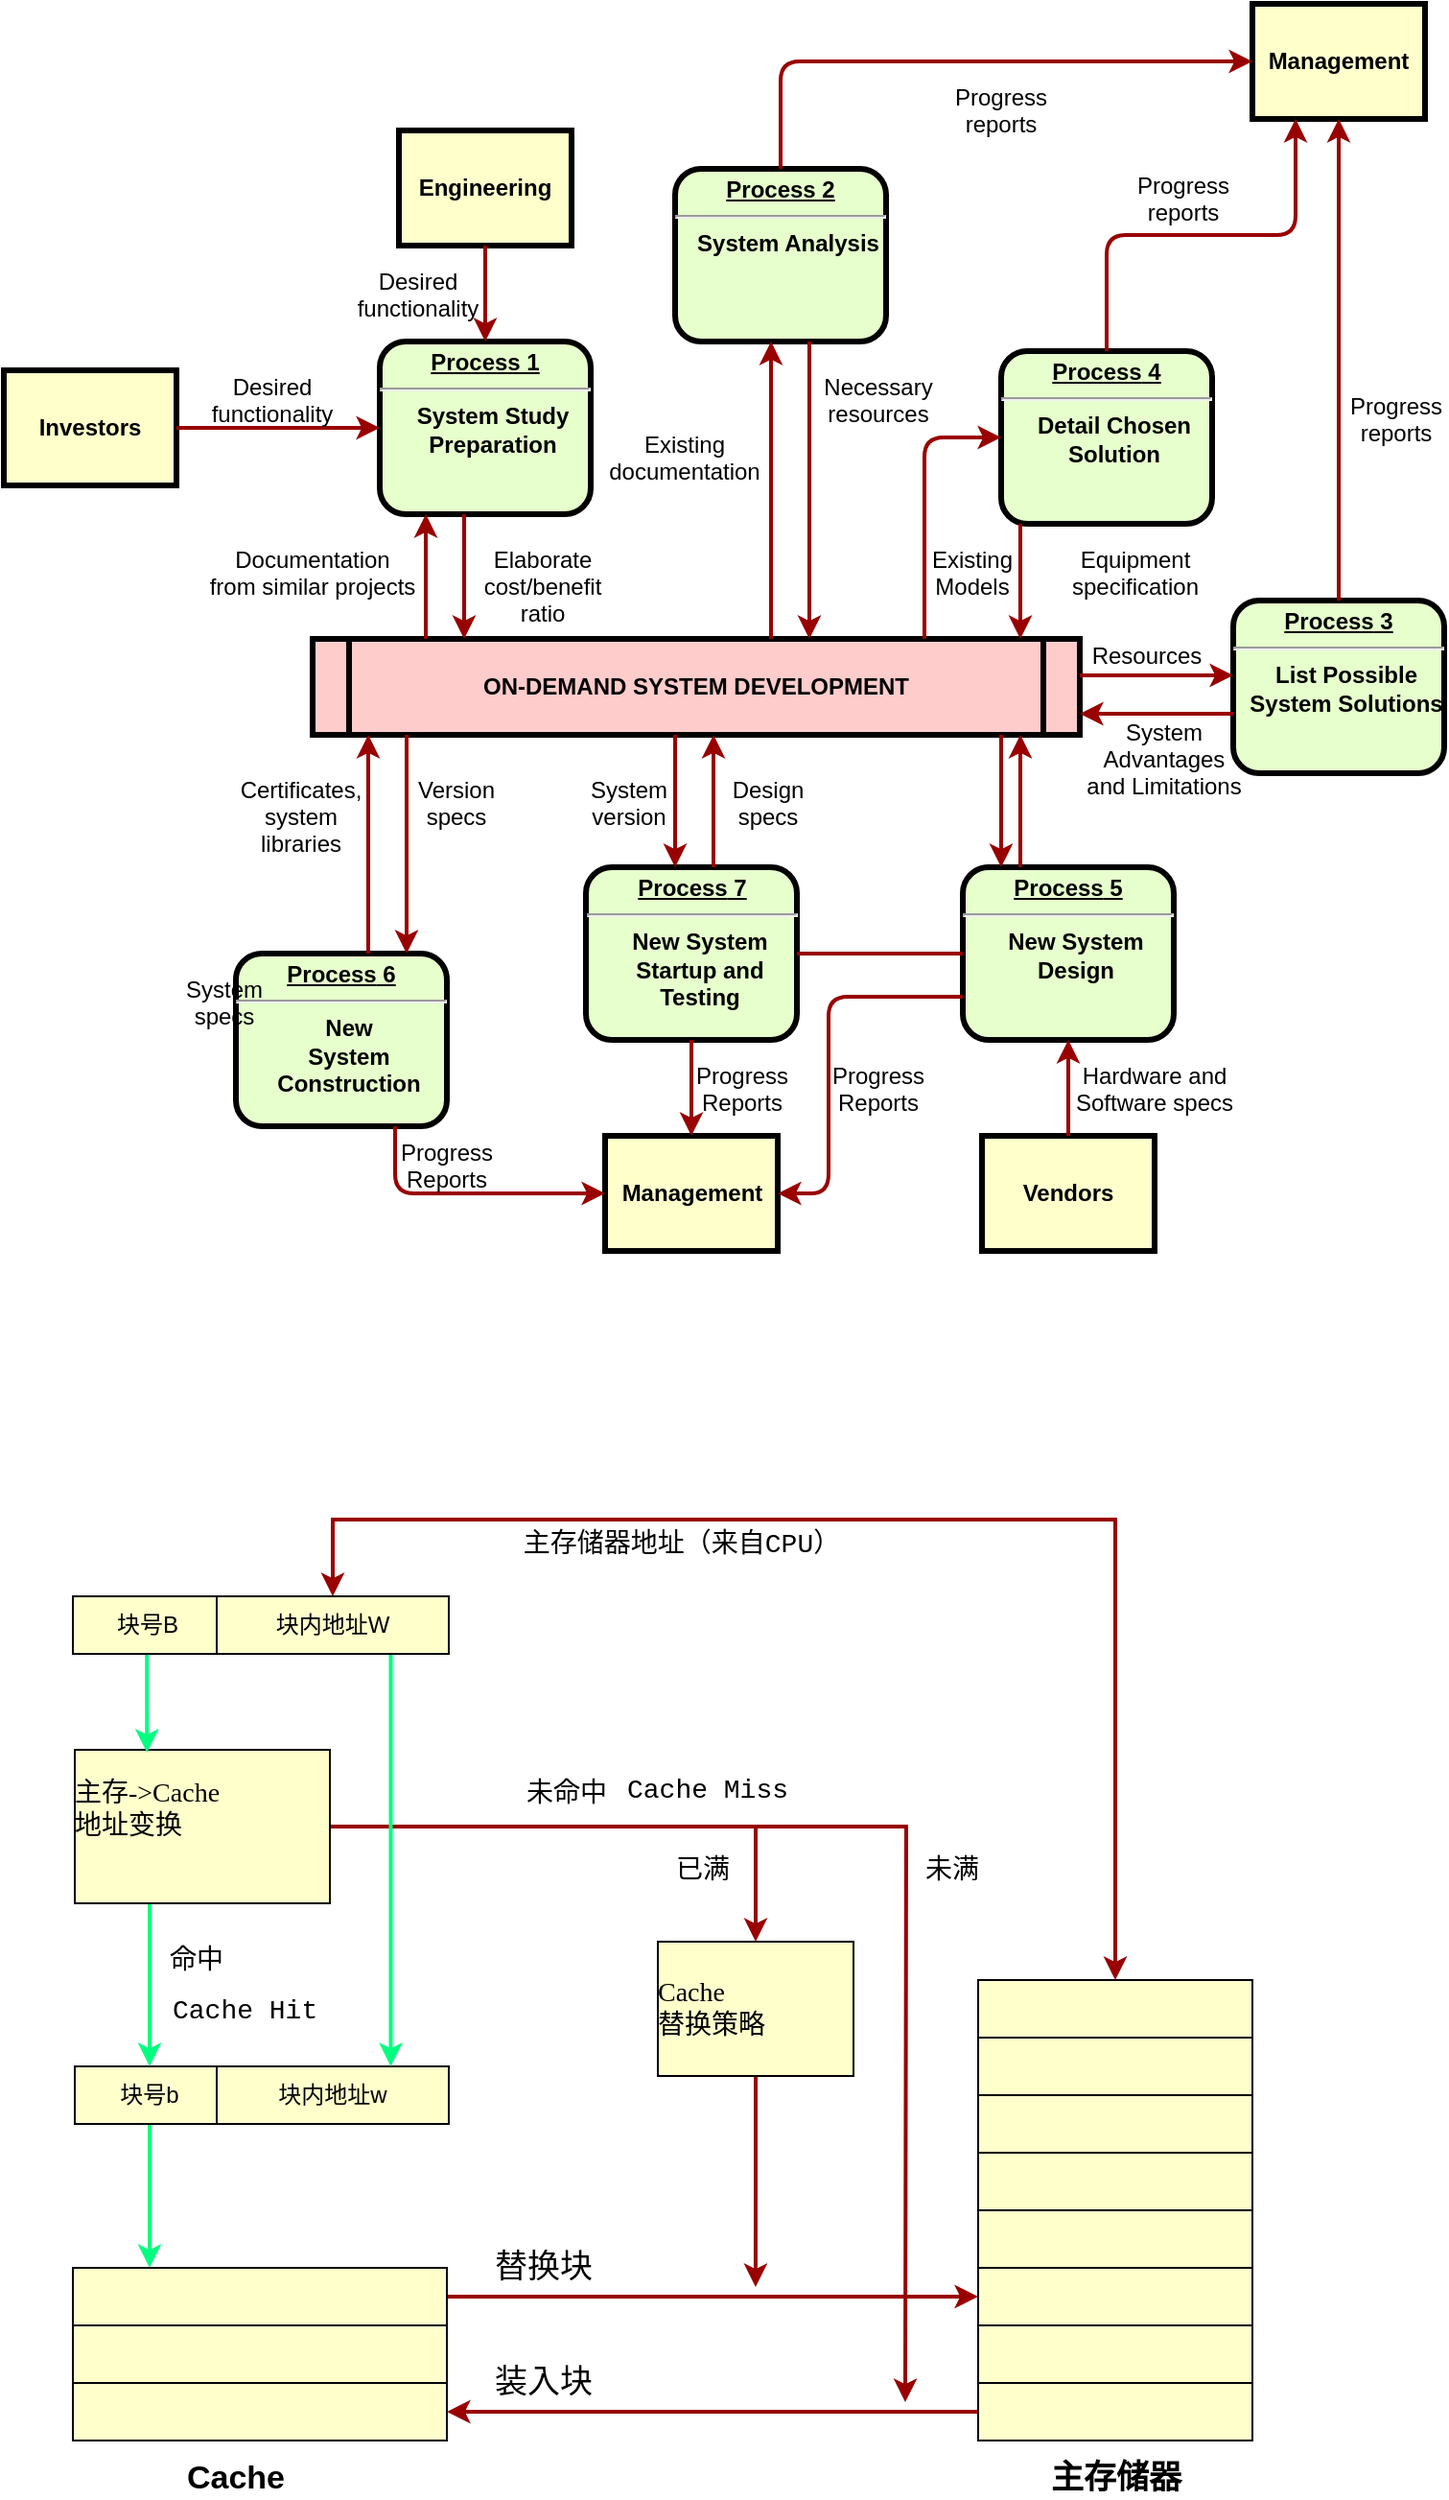 <mxfile version="10.6.3" type="github"><diagram name="Page-1" id="c7558073-3199-34d8-9f00-42111426c3f3"><mxGraphModel dx="842" dy="516" grid="1" gridSize="10" guides="1" tooltips="1" connect="1" arrows="1" fold="1" page="1" pageScale="1" pageWidth="826" pageHeight="1169" background="#ffffff" math="0" shadow="0"><root><mxCell id="0"/><mxCell id="1" parent="0"/><mxCell id="2" value="&lt;p style=&quot;margin: 0px; margin-top: 4px; text-align: center; text-decoration: underline;&quot;&gt;&lt;strong&gt;Process 1&lt;br /&gt;&lt;/strong&gt;&lt;/p&gt;&lt;hr /&gt;&lt;p style=&quot;margin: 0px; margin-left: 8px;&quot;&gt;System Study&lt;/p&gt;&lt;p style=&quot;margin: 0px; margin-left: 8px;&quot;&gt;Preparation&lt;/p&gt;" style="verticalAlign=middle;align=center;overflow=fill;fontSize=12;fontFamily=Helvetica;html=1;rounded=1;fontStyle=1;strokeWidth=3;fillColor=#E6FFCC" parent="1" vertex="1"><mxGeometry x="236" y="236" width="110" height="90" as="geometry"/></mxCell><mxCell id="3" value="Engineering" style="whiteSpace=wrap;align=center;verticalAlign=middle;fontStyle=1;strokeWidth=3;fillColor=#FFFFCC" parent="1" vertex="1"><mxGeometry x="246" y="126" width="90" height="60" as="geometry"/></mxCell><mxCell id="4" value="Investors" style="whiteSpace=wrap;align=center;verticalAlign=middle;fontStyle=1;strokeWidth=3;fillColor=#FFFFCC" parent="1" vertex="1"><mxGeometry x="40" y="251" width="90" height="60" as="geometry"/></mxCell><mxCell id="5" value="ON-DEMAND SYSTEM DEVELOPMENT" style="shape=process;whiteSpace=wrap;align=center;verticalAlign=middle;size=0.048;fontStyle=1;strokeWidth=3;fillColor=#FFCCCC" parent="1" vertex="1"><mxGeometry x="201.0" y="391" width="400" height="50" as="geometry"/></mxCell><mxCell id="6" value="&lt;p style=&quot;margin: 0px; margin-top: 4px; text-align: center; text-decoration: underline;&quot;&gt;&lt;strong&gt;Process 2&lt;br /&gt;&lt;/strong&gt;&lt;/p&gt;&lt;hr /&gt;&lt;p style=&quot;margin: 0px; margin-left: 8px;&quot;&gt;System Analysis&lt;/p&gt;" style="verticalAlign=middle;align=center;overflow=fill;fontSize=12;fontFamily=Helvetica;html=1;rounded=1;fontStyle=1;strokeWidth=3;fillColor=#E6FFCC" parent="1" vertex="1"><mxGeometry x="390" y="146" width="110" height="90" as="geometry"/></mxCell><mxCell id="7" value="&lt;p style=&quot;margin: 0px; margin-top: 4px; text-align: center; text-decoration: underline;&quot;&gt;&lt;strong&gt;&lt;strong&gt;Process&lt;/strong&gt; 3&lt;br /&gt;&lt;/strong&gt;&lt;/p&gt;&lt;hr /&gt;&lt;p style=&quot;margin: 0px; margin-left: 8px;&quot;&gt;List Possible&lt;/p&gt;&lt;p style=&quot;margin: 0px; margin-left: 8px;&quot;&gt;System Solutions&lt;/p&gt;" style="verticalAlign=middle;align=center;overflow=fill;fontSize=12;fontFamily=Helvetica;html=1;rounded=1;fontStyle=1;strokeWidth=3;fillColor=#E6FFCC" parent="1" vertex="1"><mxGeometry x="681" y="371" width="110" height="90" as="geometry"/></mxCell><mxCell id="8" value="&lt;p style=&quot;margin: 0px; margin-top: 4px; text-align: center; text-decoration: underline;&quot;&gt;&lt;strong&gt;&lt;strong&gt;Process&lt;/strong&gt; 4&lt;br /&gt;&lt;/strong&gt;&lt;/p&gt;&lt;hr /&gt;&lt;p style=&quot;margin: 0px; margin-left: 8px;&quot;&gt;Detail Chosen&lt;/p&gt;&lt;p style=&quot;margin: 0px; margin-left: 8px;&quot;&gt;Solution&lt;/p&gt;" style="verticalAlign=middle;align=center;overflow=fill;fontSize=12;fontFamily=Helvetica;html=1;rounded=1;fontStyle=1;strokeWidth=3;fillColor=#E6FFCC" parent="1" vertex="1"><mxGeometry x="560" y="241" width="110" height="90" as="geometry"/></mxCell><mxCell id="9" value="&lt;p style=&quot;margin: 0px; margin-top: 4px; text-align: center; text-decoration: underline;&quot;&gt;&lt;strong&gt;&lt;strong&gt;Process&lt;/strong&gt; 5&lt;br /&gt;&lt;/strong&gt;&lt;/p&gt;&lt;hr /&gt;&lt;p style=&quot;margin: 0px; margin-left: 8px;&quot;&gt;New System&lt;/p&gt;&lt;p style=&quot;margin: 0px; margin-left: 8px;&quot;&gt;Design&lt;/p&gt;" style="verticalAlign=middle;align=center;overflow=fill;fontSize=12;fontFamily=Helvetica;html=1;rounded=1;fontStyle=1;strokeWidth=3;fillColor=#E6FFCC" parent="1" vertex="1"><mxGeometry x="540" y="510" width="110" height="90" as="geometry"/></mxCell><mxCell id="10" value="&lt;p style=&quot;margin: 0px; margin-top: 4px; text-align: center; text-decoration: underline;&quot;&gt;&lt;strong&gt;&lt;strong&gt;Process&lt;/strong&gt; 6&lt;br /&gt;&lt;/strong&gt;&lt;/p&gt;&lt;hr /&gt;&lt;p style=&quot;margin: 0px; margin-left: 8px;&quot;&gt;New&lt;/p&gt;&lt;p style=&quot;margin: 0px; margin-left: 8px;&quot;&gt;System&lt;/p&gt;&lt;p style=&quot;margin: 0px; margin-left: 8px;&quot;&gt;Construction&lt;/p&gt;" style="verticalAlign=middle;align=center;overflow=fill;fontSize=12;fontFamily=Helvetica;html=1;rounded=1;fontStyle=1;strokeWidth=3;fillColor=#E6FFCC" parent="1" vertex="1"><mxGeometry x="161.0" y="555" width="110" height="90" as="geometry"/></mxCell><mxCell id="12" value="Management" style="whiteSpace=wrap;align=center;verticalAlign=middle;fontStyle=1;strokeWidth=3;fillColor=#FFFFCC" parent="1" vertex="1"><mxGeometry x="691" y="60.0" width="90" height="60" as="geometry"/></mxCell><mxCell id="13" value="Management" style="whiteSpace=wrap;align=center;verticalAlign=middle;fontStyle=1;strokeWidth=3;fillColor=#FFFFCC" parent="1" vertex="1"><mxGeometry x="353.5" y="650" width="90" height="60" as="geometry"/></mxCell><mxCell id="rJL7Dmup7pyaeB568RwO-131" style="edgeStyle=orthogonalEdgeStyle;rounded=0;orthogonalLoop=1;jettySize=auto;html=1;exitX=1;exitY=0.5;exitDx=0;exitDy=0;entryX=0;entryY=0.5;entryDx=0;entryDy=0;strokeColor=#990000;strokeWidth=2;" edge="1" parent="1" source="14" target="rJL7Dmup7pyaeB568RwO-123"><mxGeometry relative="1" as="geometry"/></mxCell><mxCell id="14" value="" style="align=center;verticalAlign=middle;fontStyle=1;strokeWidth=1;fillColor=#FFFFCC;spacing=0;whiteSpace=wrap;" parent="1" vertex="1"><mxGeometry x="76" y="1240" width="195" height="30" as="geometry"/></mxCell><mxCell id="15" value="Vendors" style="whiteSpace=wrap;align=center;verticalAlign=middle;fontStyle=1;strokeWidth=3;fillColor=#FFFFCC" parent="1" vertex="1"><mxGeometry x="550.0" y="650" width="90" height="60" as="geometry"/></mxCell><mxCell id="36" value="" style="edgeStyle=none;noEdgeStyle=1;strokeColor=#990000;strokeWidth=2" parent="1" source="3" target="2" edge="1"><mxGeometry width="100" height="100" relative="1" as="geometry"><mxPoint x="20" y="250" as="sourcePoint"/><mxPoint x="120" y="150" as="targetPoint"/></mxGeometry></mxCell><mxCell id="37" value="" style="edgeStyle=none;noEdgeStyle=1;strokeColor=#990000;strokeWidth=2" parent="1" source="4" target="2" edge="1"><mxGeometry width="100" height="100" relative="1" as="geometry"><mxPoint x="280" y="190" as="sourcePoint"/><mxPoint x="380" y="90" as="targetPoint"/></mxGeometry></mxCell><mxCell id="11" value="&lt;p style=&quot;margin: 0px; margin-top: 4px; text-align: center; text-decoration: underline;&quot;&gt;&lt;strong&gt;&lt;strong&gt;Process&lt;/strong&gt; 7&lt;br /&gt;&lt;/strong&gt;&lt;/p&gt;&lt;hr /&gt;&lt;p style=&quot;margin: 0px; margin-left: 8px;&quot;&gt;New System&lt;/p&gt;&lt;p style=&quot;margin: 0px; margin-left: 8px;&quot;&gt;Startup and&lt;/p&gt;&lt;p style=&quot;margin: 0px; margin-left: 8px;&quot;&gt;Testing&lt;/p&gt;" style="verticalAlign=middle;align=center;overflow=fill;fontSize=12;fontFamily=Helvetica;html=1;rounded=1;fontStyle=1;strokeWidth=3;fillColor=#E6FFCC" parent="1" vertex="1"><mxGeometry x="343.5" y="510" width="110" height="90" as="geometry"/></mxCell><mxCell id="51" value="" style="endArrow=none;noEdgeStyle=1;strokeColor=#990000;strokeWidth=2" parent="1" source="9" target="11" edge="1"><mxGeometry relative="1" as="geometry"><mxPoint x="205.008" y="481" as="sourcePoint"/><mxPoint x="400.328" y="650" as="targetPoint"/></mxGeometry></mxCell><mxCell id="52" value="Desired &#10;functionality" style="text;spacingTop=-5;align=center" parent="1" vertex="1"><mxGeometry x="165" y="251" width="30" height="20" as="geometry"/></mxCell><mxCell id="53" value="Desired &#10;functionality" style="text;spacingTop=-5;align=center" parent="1" vertex="1"><mxGeometry x="241" y="196" width="30" height="20" as="geometry"/></mxCell><mxCell id="54" value="Documentation&#10;from similar projects" style="text;spacingTop=-5;align=center" parent="1" vertex="1"><mxGeometry x="186" y="341" width="30" height="20" as="geometry"/></mxCell><mxCell id="55" value="" style="edgeStyle=elbowEdgeStyle;elbow=horizontal;strokeColor=#990000;strokeWidth=2" parent="1" source="5" target="2" edge="1"><mxGeometry width="100" height="100" relative="1" as="geometry"><mxPoint x="50" y="530" as="sourcePoint"/><mxPoint x="150" y="430" as="targetPoint"/><Array as="points"><mxPoint x="260" y="370"/></Array></mxGeometry></mxCell><mxCell id="56" value="" style="edgeStyle=elbowEdgeStyle;elbow=horizontal;strokeColor=#990000;strokeWidth=2" parent="1" source="2" target="5" edge="1"><mxGeometry width="100" height="100" relative="1" as="geometry"><mxPoint x="50" y="500" as="sourcePoint"/><mxPoint x="150" y="400" as="targetPoint"/><Array as="points"><mxPoint x="280" y="360"/></Array></mxGeometry></mxCell><mxCell id="57" value="Elaborate&#10;cost/benefit&#10;ratio" style="text;spacingTop=-5;align=center" parent="1" vertex="1"><mxGeometry x="306" y="341" width="30" height="20" as="geometry"/></mxCell><mxCell id="58" value="" style="edgeStyle=elbowEdgeStyle;elbow=horizontal;strokeColor=#990000;strokeWidth=2" parent="1" source="5" target="6" edge="1"><mxGeometry width="100" height="100" relative="1" as="geometry"><mxPoint x="380" y="370" as="sourcePoint"/><mxPoint x="480" y="270" as="targetPoint"/><Array as="points"><mxPoint x="440" y="310"/></Array></mxGeometry></mxCell><mxCell id="59" value="" style="edgeStyle=elbowEdgeStyle;elbow=horizontal;strokeColor=#990000;strokeWidth=2" parent="1" source="6" target="5" edge="1"><mxGeometry width="100" height="100" relative="1" as="geometry"><mxPoint x="350" y="370" as="sourcePoint"/><mxPoint x="450" y="270" as="targetPoint"/><Array as="points"><mxPoint x="460" y="320"/></Array></mxGeometry></mxCell><mxCell id="60" value="Existing&#10;documentation" style="text;spacingTop=-5;align=center" parent="1" vertex="1"><mxGeometry x="380.0" y="281.0" width="30" height="20" as="geometry"/></mxCell><mxCell id="61" value="Necessary&#10;resources" style="text;spacingTop=-5;align=center" parent="1" vertex="1"><mxGeometry x="481.0" y="251.0" width="30" height="20" as="geometry"/></mxCell><mxCell id="62" value="Progress&#10;reports" style="text;spacingTop=-5;align=center" parent="1" vertex="1"><mxGeometry x="545.0" y="100.0" width="30" height="20" as="geometry"/></mxCell><mxCell id="63" value="Progress&#10;reports" style="text;spacingTop=-5;align=center" parent="1" vertex="1"><mxGeometry x="640" y="146.0" width="30" height="20" as="geometry"/></mxCell><mxCell id="64" value="Progress&#10;reports" style="text;spacingTop=-5;align=center" parent="1" vertex="1"><mxGeometry x="751.0" y="261.0" width="30" height="20" as="geometry"/></mxCell><mxCell id="65" value="" style="edgeStyle=elbowEdgeStyle;elbow=horizontal;strokeColor=#990000;strokeWidth=2" parent="1" source="6" target="12" edge="1"><mxGeometry width="100" height="100" relative="1" as="geometry"><mxPoint x="260" y="180.0" as="sourcePoint"/><mxPoint x="360" y="80.0" as="targetPoint"/><Array as="points"><mxPoint x="445" y="140"/></Array></mxGeometry></mxCell><mxCell id="66" value="" style="edgeStyle=elbowEdgeStyle;elbow=vertical;entryX=0.25;entryY=1;strokeColor=#990000;strokeWidth=2" parent="1" source="8" target="12" edge="1"><mxGeometry width="100" height="100" relative="1" as="geometry"><mxPoint x="530" y="250" as="sourcePoint"/><mxPoint x="630" y="150" as="targetPoint"/></mxGeometry></mxCell><mxCell id="67" value="" style="edgeStyle=elbowEdgeStyle;elbow=horizontal;strokeColor=#990000;strokeWidth=2" parent="1" source="7" target="12" edge="1"><mxGeometry width="100" height="100" relative="1" as="geometry"><mxPoint x="660.0" y="360" as="sourcePoint"/><mxPoint x="760.0" y="260" as="targetPoint"/></mxGeometry></mxCell><mxCell id="68" value="" style="edgeStyle=elbowEdgeStyle;elbow=horizontal;strokeColor=#990000;strokeWidth=2" parent="1" source="8" target="5" edge="1"><mxGeometry width="100" height="100" relative="1" as="geometry"><mxPoint x="570" y="380" as="sourcePoint"/><mxPoint x="510" y="250" as="targetPoint"/><Array as="points"><mxPoint x="570" y="360"/></Array></mxGeometry></mxCell><mxCell id="69" value="" style="edgeStyle=segmentEdgeStyle;strokeColor=#990000;strokeWidth=2" parent="1" source="5" target="8" edge="1"><mxGeometry width="100" height="100" relative="1" as="geometry"><mxPoint x="340" y="360" as="sourcePoint"/><mxPoint x="440" y="260" as="targetPoint"/><Array as="points"><mxPoint x="520" y="286"/></Array></mxGeometry></mxCell><mxCell id="70" value="Existing&#10;Models" style="text;spacingTop=-5;align=center" parent="1" vertex="1"><mxGeometry x="530.0" y="341.0" width="30" height="20" as="geometry"/></mxCell><mxCell id="71" value="Equipment&#10;specification" style="text;spacingTop=-5;align=center" parent="1" vertex="1"><mxGeometry x="615" y="341" width="30" height="20" as="geometry"/></mxCell><mxCell id="72" value="" style="edgeStyle=elbowEdgeStyle;elbow=vertical;strokeColor=#990000;strokeWidth=2" parent="1" source="5" target="7" edge="1"><mxGeometry width="100" height="100" relative="1" as="geometry"><mxPoint x="500" y="500" as="sourcePoint"/><mxPoint x="600" y="400" as="targetPoint"/><Array as="points"><mxPoint x="650" y="410"/></Array></mxGeometry></mxCell><mxCell id="73" value="" style="edgeStyle=elbowEdgeStyle;elbow=vertical;strokeColor=#990000;strokeWidth=2" parent="1" source="7" target="5" edge="1"><mxGeometry width="100" height="100" relative="1" as="geometry"><mxPoint x="460" y="500" as="sourcePoint"/><mxPoint x="560" y="400" as="targetPoint"/><Array as="points"><mxPoint x="650" y="430"/></Array></mxGeometry></mxCell><mxCell id="74" value="Resources" style="text;spacingTop=-5;align=center" parent="1" vertex="1"><mxGeometry x="621" y="391.0" width="30" height="20" as="geometry"/></mxCell><mxCell id="75" value="System &#10;Advantages &#10;and Limitations" style="text;spacingTop=-5;align=center" parent="1" vertex="1"><mxGeometry x="630" y="431.0" width="30" height="20" as="geometry"/></mxCell><mxCell id="76" value="" style="edgeStyle=elbowEdgeStyle;elbow=horizontal;strokeColor=#990000;strokeWidth=2" parent="1" source="9" target="5" edge="1"><mxGeometry width="100" height="100" relative="1" as="geometry"><mxPoint x="420" y="580" as="sourcePoint"/><mxPoint x="520" y="480" as="targetPoint"/><Array as="points"><mxPoint x="570" y="470"/></Array></mxGeometry></mxCell><mxCell id="77" value="" style="edgeStyle=elbowEdgeStyle;elbow=horizontal;strokeColor=#990000;strokeWidth=2" parent="1" source="5" target="9" edge="1"><mxGeometry width="100" height="100" relative="1" as="geometry"><mxPoint x="400" y="590" as="sourcePoint"/><mxPoint x="500" y="490" as="targetPoint"/><Array as="points"><mxPoint x="560" y="480"/></Array></mxGeometry></mxCell><mxCell id="78" value="" style="edgeStyle=elbowEdgeStyle;elbow=horizontal;strokeColor=#990000;strokeWidth=2" parent="1" source="15" target="9" edge="1"><mxGeometry width="100" height="100" relative="1" as="geometry"><mxPoint x="430" y="700" as="sourcePoint"/><mxPoint x="530" y="600" as="targetPoint"/></mxGeometry></mxCell><mxCell id="79" value="Hardware and&#10;Software specs" style="text;spacingTop=-5;align=center" parent="1" vertex="1"><mxGeometry x="625" y="610" width="30" height="20" as="geometry"/></mxCell><mxCell id="81" value="" style="edgeStyle=elbowEdgeStyle;elbow=horizontal;exitX=0;exitY=0.75;strokeColor=#990000;strokeWidth=2" parent="1" source="9" target="13" edge="1"><mxGeometry width="100" height="100" relative="1" as="geometry"><mxPoint x="420" y="730" as="sourcePoint"/><mxPoint x="520" y="630" as="targetPoint"/><Array as="points"><mxPoint x="470" y="630"/></Array></mxGeometry></mxCell><mxCell id="82" value="Progress&#10;Reports" style="text;spacingTop=-5;align=center" parent="1" vertex="1"><mxGeometry x="481.0" y="610.0" width="30" height="20" as="geometry"/></mxCell><mxCell id="83" value="" style="edgeStyle=elbowEdgeStyle;elbow=horizontal;strokeColor=#990000;strokeWidth=2" parent="1" source="11" target="13" edge="1"><mxGeometry width="100" height="100" relative="1" as="geometry"><mxPoint x="200" y="660.0" as="sourcePoint"/><mxPoint x="230.0" y="650" as="targetPoint"/></mxGeometry></mxCell><mxCell id="84" value="Progress&#10;Reports" style="text;spacingTop=-5;align=center" parent="1" vertex="1"><mxGeometry x="410.0" y="610.0" width="30" height="20" as="geometry"/></mxCell><mxCell id="85" value="" style="edgeStyle=elbowEdgeStyle;elbow=horizontal;strokeColor=#990000;strokeWidth=2" parent="1" source="10" target="13" edge="1"><mxGeometry width="100" height="100" relative="1" as="geometry"><mxPoint x="130.0" y="740" as="sourcePoint"/><mxPoint x="230.0" y="640" as="targetPoint"/><Array as="points"><mxPoint x="244" y="630"/></Array></mxGeometry></mxCell><mxCell id="86" value="Progress&#10;Reports" style="text;spacingTop=-5;align=center" parent="1" vertex="1"><mxGeometry x="256.0" y="650.0" width="30" height="20" as="geometry"/></mxCell><mxCell id="88" value="" style="edgeStyle=elbowEdgeStyle;elbow=horizontal;strokeColor=#990000;strokeWidth=2" parent="1" source="5" target="11" edge="1"><mxGeometry width="100" height="100" relative="1" as="geometry"><mxPoint x="50" y="500" as="sourcePoint"/><mxPoint x="150" y="400" as="targetPoint"/><Array as="points"><mxPoint x="390" y="470"/></Array></mxGeometry></mxCell><mxCell id="89" value="" style="edgeStyle=elbowEdgeStyle;elbow=horizontal;strokeColor=#990000;strokeWidth=2" parent="1" source="11" target="5" edge="1"><mxGeometry width="100" height="100" relative="1" as="geometry"><mxPoint x="60.0" y="510" as="sourcePoint"/><mxPoint x="160.0" y="410" as="targetPoint"/><Array as="points"><mxPoint x="410" y="470"/></Array></mxGeometry></mxCell><mxCell id="90" value="Version&#10;specs" style="text;spacingTop=-5;align=center" parent="1" vertex="1"><mxGeometry x="261" y="461" width="30" height="20" as="geometry"/></mxCell><mxCell id="91" value="Certificates,&#10;system&#10;libraries" style="text;spacingTop=-5;align=center" parent="1" vertex="1"><mxGeometry x="180" y="461.0" width="30" height="20" as="geometry"/></mxCell><mxCell id="92" value="" style="edgeStyle=elbowEdgeStyle;elbow=horizontal;strokeColor=#990000;strokeWidth=2" parent="1" source="5" target="10" edge="1"><mxGeometry width="100" height="100" relative="1" as="geometry"><mxPoint x="30.0" y="500" as="sourcePoint"/><mxPoint x="130.0" y="400" as="targetPoint"/><Array as="points"><mxPoint x="250" y="470"/></Array></mxGeometry></mxCell><mxCell id="93" value="" style="edgeStyle=elbowEdgeStyle;elbow=horizontal;strokeColor=#990000;strokeWidth=2" parent="1" source="10" target="5" edge="1"><mxGeometry width="100" height="100" relative="1" as="geometry"><mxPoint x="40" y="510" as="sourcePoint"/><mxPoint x="140" y="410" as="targetPoint"/><Array as="points"><mxPoint x="230" y="470"/></Array></mxGeometry></mxCell><mxCell id="94" value="System&#10;specs" style="text;spacingTop=-5;align=center" parent="1" vertex="1"><mxGeometry x="140.0" y="565.0" width="30" height="20" as="geometry"/></mxCell><mxCell id="95" value="Design&#10;specs" style="text;spacingTop=-5;align=center" parent="1" vertex="1"><mxGeometry x="423.5" y="461.0" width="30" height="20" as="geometry"/></mxCell><mxCell id="96" value="System&#10;version" style="text;spacingTop=-5;align=center" parent="1" vertex="1"><mxGeometry x="351.0" y="461" width="30" height="20" as="geometry"/></mxCell><mxCell id="rJL7Dmup7pyaeB568RwO-96" value="" style="whiteSpace=wrap;align=center;verticalAlign=middle;fontStyle=1;strokeWidth=1;fillColor=#FFFFCC" vertex="1" parent="1"><mxGeometry x="76" y="1270" width="195" height="30" as="geometry"/></mxCell><mxCell id="rJL7Dmup7pyaeB568RwO-97" value="" style="whiteSpace=wrap;align=center;verticalAlign=middle;fontStyle=1;strokeWidth=1;fillColor=#FFFFCC" vertex="1" parent="1"><mxGeometry x="76" y="1300" width="195" height="30" as="geometry"/></mxCell><mxCell id="rJL7Dmup7pyaeB568RwO-98" value="&lt;font style=&quot;font-size: 17px&quot;&gt;Cache&lt;/font&gt;" style="text;html=1;strokeColor=none;fillColor=none;align=center;verticalAlign=middle;whiteSpace=wrap;rounded=0;fontStyle=1" vertex="1" parent="1"><mxGeometry x="141" y="1340" width="40" height="20" as="geometry"/></mxCell><mxCell id="rJL7Dmup7pyaeB568RwO-117" value="" style="align=center;verticalAlign=middle;fontStyle=1;strokeWidth=1;fillColor=#FFFFCC;spacing=0;whiteSpace=wrap;" vertex="1" parent="1"><mxGeometry x="548" y="1090" width="143" height="30" as="geometry"/></mxCell><mxCell id="rJL7Dmup7pyaeB568RwO-118" value="" style="align=center;verticalAlign=middle;fontStyle=1;strokeWidth=1;fillColor=#FFFFCC;spacing=0;whiteSpace=wrap;" vertex="1" parent="1"><mxGeometry x="548" y="1120" width="143" height="30" as="geometry"/></mxCell><mxCell id="rJL7Dmup7pyaeB568RwO-120" value="" style="align=center;verticalAlign=middle;fontStyle=1;strokeWidth=1;fillColor=#FFFFCC;spacing=0;whiteSpace=wrap;" vertex="1" parent="1"><mxGeometry x="548" y="1150" width="143" height="30" as="geometry"/></mxCell><mxCell id="rJL7Dmup7pyaeB568RwO-121" value="" style="align=center;verticalAlign=middle;fontStyle=1;strokeWidth=1;fillColor=#FFFFCC;spacing=0;whiteSpace=wrap;" vertex="1" parent="1"><mxGeometry x="548" y="1180" width="143" height="30" as="geometry"/></mxCell><mxCell id="rJL7Dmup7pyaeB568RwO-122" value="" style="align=center;verticalAlign=middle;fontStyle=1;strokeWidth=1;fillColor=#FFFFCC;spacing=0;whiteSpace=wrap;" vertex="1" parent="1"><mxGeometry x="548" y="1210" width="143" height="30" as="geometry"/></mxCell><mxCell id="rJL7Dmup7pyaeB568RwO-123" value="" style="align=center;verticalAlign=middle;fontStyle=1;strokeWidth=1;fillColor=#FFFFCC;spacing=0;whiteSpace=wrap;" vertex="1" parent="1"><mxGeometry x="548" y="1240" width="143" height="30" as="geometry"/></mxCell><mxCell id="rJL7Dmup7pyaeB568RwO-124" value="" style="align=center;verticalAlign=middle;fontStyle=1;strokeWidth=1;fillColor=#FFFFCC;spacing=0;whiteSpace=wrap;" vertex="1" parent="1"><mxGeometry x="548" y="1270" width="143" height="30" as="geometry"/></mxCell><mxCell id="rJL7Dmup7pyaeB568RwO-130" style="edgeStyle=orthogonalEdgeStyle;rounded=0;orthogonalLoop=1;jettySize=auto;html=1;exitX=0;exitY=0.5;exitDx=0;exitDy=0;entryX=1;entryY=0.5;entryDx=0;entryDy=0;strokeColor=#990000;strokeWidth=2;" edge="1" parent="1" source="rJL7Dmup7pyaeB568RwO-125" target="rJL7Dmup7pyaeB568RwO-97"><mxGeometry relative="1" as="geometry"/></mxCell><mxCell id="rJL7Dmup7pyaeB568RwO-125" value="" style="align=center;verticalAlign=middle;fontStyle=1;strokeWidth=1;fillColor=#FFFFCC;spacing=0;whiteSpace=wrap;" vertex="1" parent="1"><mxGeometry x="548" y="1300" width="143" height="30" as="geometry"/></mxCell><mxCell id="rJL7Dmup7pyaeB568RwO-127" value="&lt;span style=&quot;font-size: 17px&quot;&gt;主存储器&lt;/span&gt;" style="text;html=1;strokeColor=none;fillColor=none;align=center;verticalAlign=middle;whiteSpace=wrap;rounded=0;fontStyle=1" vertex="1" parent="1"><mxGeometry x="579.5" y="1340" width="80" height="20" as="geometry"/></mxCell><mxCell id="rJL7Dmup7pyaeB568RwO-132" value="&lt;font style=&quot;font-size: 17px&quot;&gt;替换块&lt;/font&gt;" style="text;html=1;strokeColor=none;fillColor=none;align=center;verticalAlign=middle;whiteSpace=wrap;rounded=0;" vertex="1" parent="1"><mxGeometry x="291.5" y="1230" width="59" height="20" as="geometry"/></mxCell><mxCell id="rJL7Dmup7pyaeB568RwO-133" value="&lt;font style=&quot;font-size: 17px&quot;&gt;装入块&lt;/font&gt;" style="text;html=1;strokeColor=none;fillColor=none;align=center;verticalAlign=middle;whiteSpace=wrap;rounded=0;" vertex="1" parent="1"><mxGeometry x="291.5" y="1290" width="59" height="20" as="geometry"/></mxCell><mxCell id="rJL7Dmup7pyaeB568RwO-139" value="" style="edgeStyle=orthogonalEdgeStyle;rounded=0;orthogonalLoop=1;jettySize=auto;html=1;strokeColor=#00FF80;strokeWidth=2;fontFamily=Courier New;fontSize=14;fontColor=#99FF99;" edge="1" parent="1" source="rJL7Dmup7pyaeB568RwO-134" target="14"><mxGeometry relative="1" as="geometry"><Array as="points"><mxPoint x="116" y="1240"/><mxPoint x="116" y="1240"/></Array></mxGeometry></mxCell><mxCell id="rJL7Dmup7pyaeB568RwO-134" value="块号b" style="align=center;verticalAlign=middle;fontStyle=0;strokeWidth=1;fillColor=#FFFFCC;spacing=0;whiteSpace=wrap;" vertex="1" parent="1"><mxGeometry x="77" y="1135" width="78" height="30" as="geometry"/></mxCell><mxCell id="rJL7Dmup7pyaeB568RwO-135" value="块内地址w" style="align=center;verticalAlign=middle;fontStyle=0;strokeWidth=1;fillColor=#FFFFCC;spacing=0;whiteSpace=wrap;" vertex="1" parent="1"><mxGeometry x="151.0" y="1135" width="121" height="30" as="geometry"/></mxCell><mxCell id="rJL7Dmup7pyaeB568RwO-143" value="" style="edgeStyle=orthogonalEdgeStyle;rounded=0;orthogonalLoop=1;jettySize=auto;html=1;strokeColor=#00FF80;strokeWidth=2;fontFamily=Courier New;fontSize=14;fontColor=#99FF99;entryX=0.5;entryY=0;entryDx=0;entryDy=0;" edge="1" parent="1" source="rJL7Dmup7pyaeB568RwO-136" target="rJL7Dmup7pyaeB568RwO-134"><mxGeometry relative="1" as="geometry"><mxPoint x="143.5" y="1130" as="targetPoint"/><Array as="points"><mxPoint x="116" y="1070"/><mxPoint x="116" y="1070"/></Array></mxGeometry></mxCell><mxCell id="rJL7Dmup7pyaeB568RwO-144" value="命中" style="text;html=1;resizable=0;points=[];align=center;verticalAlign=middle;labelBackgroundColor=#ffffff;fontSize=14;fontFamily=Courier New;fontColor=#000000;" vertex="1" connectable="0" parent="rJL7Dmup7pyaeB568RwO-143"><mxGeometry x="-0.114" y="1" relative="1" as="geometry"><mxPoint x="23" y="-7.5" as="offset"/></mxGeometry></mxCell><mxCell id="rJL7Dmup7pyaeB568RwO-155" style="edgeStyle=orthogonalEdgeStyle;rounded=0;orthogonalLoop=1;jettySize=auto;html=1;exitX=1;exitY=0.5;exitDx=0;exitDy=0;startArrow=none;startFill=0;strokeColor=#990000;strokeWidth=2;fontFamily=Courier New;fontSize=14;fontColor=#000000;" edge="1" parent="1" source="rJL7Dmup7pyaeB568RwO-136" target="rJL7Dmup7pyaeB568RwO-154"><mxGeometry relative="1" as="geometry"/></mxCell><mxCell id="rJL7Dmup7pyaeB568RwO-157" style="edgeStyle=orthogonalEdgeStyle;rounded=0;orthogonalLoop=1;jettySize=auto;html=1;exitX=1;exitY=0.5;exitDx=0;exitDy=0;startArrow=none;startFill=0;strokeColor=#990000;strokeWidth=2;fontFamily=Courier New;fontSize=14;fontColor=#000000;" edge="1" parent="1" source="rJL7Dmup7pyaeB568RwO-136"><mxGeometry relative="1" as="geometry"><mxPoint x="510" y="1310.0" as="targetPoint"/></mxGeometry></mxCell><mxCell id="rJL7Dmup7pyaeB568RwO-136" value="主存-&gt;Cache&#10;地址变换&#10;" style="align=left;verticalAlign=middle;fontStyle=0;strokeWidth=1;fillColor=#FFFFCC;spacing=0;whiteSpace=wrap;horizontal=1;fontSize=14;fontFamily=Verdana;" vertex="1" parent="1"><mxGeometry x="77" y="970" width="133" height="80" as="geometry"/></mxCell><mxCell id="rJL7Dmup7pyaeB568RwO-149" value="" style="edgeStyle=orthogonalEdgeStyle;rounded=0;orthogonalLoop=1;jettySize=auto;html=1;strokeColor=#00FF80;strokeWidth=2;fontFamily=Courier New;fontSize=14;fontColor=#000000;entryX=0.283;entryY=0.018;entryDx=0;entryDy=0;entryPerimeter=0;" edge="1" parent="1" source="rJL7Dmup7pyaeB568RwO-145" target="rJL7Dmup7pyaeB568RwO-136"><mxGeometry relative="1" as="geometry"><Array as="points"><mxPoint x="115" y="945"/></Array></mxGeometry></mxCell><mxCell id="rJL7Dmup7pyaeB568RwO-145" value="块号B" style="align=center;verticalAlign=middle;fontStyle=0;strokeWidth=1;fillColor=#FFFFCC;spacing=0;whiteSpace=wrap;" vertex="1" parent="1"><mxGeometry x="76" y="890" width="78" height="30" as="geometry"/></mxCell><mxCell id="rJL7Dmup7pyaeB568RwO-151" style="edgeStyle=orthogonalEdgeStyle;rounded=0;orthogonalLoop=1;jettySize=auto;html=1;entryX=0.5;entryY=0;entryDx=0;entryDy=0;strokeColor=#990000;strokeWidth=2;fontFamily=Courier New;fontSize=14;fontColor=#000000;startArrow=classic;startFill=1;" edge="1" parent="1" source="rJL7Dmup7pyaeB568RwO-146" target="rJL7Dmup7pyaeB568RwO-117"><mxGeometry relative="1" as="geometry"><Array as="points"><mxPoint x="212" y="850"/><mxPoint x="620" y="850"/></Array></mxGeometry></mxCell><mxCell id="rJL7Dmup7pyaeB568RwO-152" style="edgeStyle=orthogonalEdgeStyle;rounded=0;orthogonalLoop=1;jettySize=auto;html=1;exitX=0.75;exitY=1;exitDx=0;exitDy=0;entryX=0.75;entryY=0;entryDx=0;entryDy=0;strokeColor=#00FF80;strokeWidth=2;fontFamily=Courier New;fontSize=14;fontColor=#000000;" edge="1" parent="1" source="rJL7Dmup7pyaeB568RwO-146" target="rJL7Dmup7pyaeB568RwO-135"><mxGeometry relative="1" as="geometry"/></mxCell><mxCell id="rJL7Dmup7pyaeB568RwO-146" value="块内地址W" style="align=center;verticalAlign=middle;fontStyle=0;strokeWidth=1;fillColor=#FFFFCC;spacing=0;whiteSpace=wrap;" vertex="1" parent="1"><mxGeometry x="151.0" y="890" width="121" height="30" as="geometry"/></mxCell><mxCell id="rJL7Dmup7pyaeB568RwO-153" value="主存储器地址（来自CPU）" style="text;html=1;resizable=0;points=[];align=center;verticalAlign=middle;labelBackgroundColor=#ffffff;fontSize=14;fontFamily=Courier New;fontColor=#000000;" vertex="1" connectable="0" parent="1"><mxGeometry x="370.103" y="869.931" as="geometry"><mxPoint x="23" y="-7.5" as="offset"/></mxGeometry></mxCell><mxCell id="rJL7Dmup7pyaeB568RwO-156" style="edgeStyle=orthogonalEdgeStyle;rounded=0;orthogonalLoop=1;jettySize=auto;html=1;exitX=0.5;exitY=1;exitDx=0;exitDy=0;startArrow=none;startFill=0;strokeColor=#990000;strokeWidth=2;fontFamily=Courier New;fontSize=14;fontColor=#000000;" edge="1" parent="1" source="rJL7Dmup7pyaeB568RwO-154"><mxGeometry relative="1" as="geometry"><mxPoint x="431.966" y="1250.0" as="targetPoint"/></mxGeometry></mxCell><mxCell id="rJL7Dmup7pyaeB568RwO-154" value="Cache&#10;替换策略" style="align=left;verticalAlign=middle;fontStyle=0;strokeWidth=1;fillColor=#FFFFCC;spacing=0;whiteSpace=wrap;horizontal=1;fontSize=14;fontFamily=Verdana;" vertex="1" parent="1"><mxGeometry x="381" y="1070" width="102" height="70" as="geometry"/></mxCell><mxCell id="rJL7Dmup7pyaeB568RwO-158" value="未命中" style="text;html=1;resizable=0;points=[];align=center;verticalAlign=middle;labelBackgroundColor=#ffffff;fontSize=14;fontFamily=Courier New;fontColor=#000000;" vertex="1" connectable="0" parent="1"><mxGeometry x="310.103" y="999.931" as="geometry"><mxPoint x="23" y="-7.5" as="offset"/></mxGeometry></mxCell><mxCell id="rJL7Dmup7pyaeB568RwO-159" value="已满" style="text;html=1;resizable=0;points=[];align=center;verticalAlign=middle;labelBackgroundColor=#ffffff;fontSize=14;fontFamily=Courier New;fontColor=#000000;" vertex="1" connectable="0" parent="1"><mxGeometry x="381.103" y="1039.931" as="geometry"><mxPoint x="23" y="-7.5" as="offset"/></mxGeometry></mxCell><mxCell id="rJL7Dmup7pyaeB568RwO-160" value="未满" style="text;html=1;resizable=0;points=[];align=center;verticalAlign=middle;labelBackgroundColor=#ffffff;fontSize=14;fontFamily=Courier New;fontColor=#000000;" vertex="1" connectable="0" parent="1"><mxGeometry x="511.103" y="1039.931" as="geometry"><mxPoint x="23" y="-7.5" as="offset"/></mxGeometry></mxCell><mxCell id="rJL7Dmup7pyaeB568RwO-162" value="Cache Hit" style="text;html=1;resizable=0;points=[];autosize=1;align=left;verticalAlign=top;spacingTop=-4;fontSize=14;fontFamily=Courier New;fontColor=#000000;" vertex="1" parent="1"><mxGeometry x="126" y="1095" width="90" height="20" as="geometry"/></mxCell><mxCell id="rJL7Dmup7pyaeB568RwO-163" value="Cache Miss" style="text;html=1;resizable=0;points=[];autosize=1;align=left;verticalAlign=top;spacingTop=-4;fontSize=14;fontFamily=Courier New;fontColor=#000000;" vertex="1" parent="1"><mxGeometry x="363" y="980" width="100" height="20" as="geometry"/></mxCell></root></mxGraphModel></diagram></mxfile>